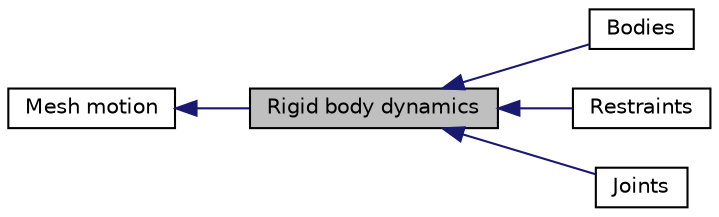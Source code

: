 digraph "Rigid body dynamics"
{
  bgcolor="transparent";
  edge [fontname="Helvetica",fontsize="10",labelfontname="Helvetica",labelfontsize="10"];
  node [fontname="Helvetica",fontsize="10",shape=record];
  rankdir=LR;
  Node2 [label="Bodies",height=0.2,width=0.4,color="black",URL="$group__grpRigidBodyDynamicsBodies.html"];
  Node4 [label="Restraints",height=0.2,width=0.4,color="black",URL="$group__grpRigidBodyDynamicsRestraints.html"];
  Node3 [label="Joints",height=0.2,width=0.4,color="black",URL="$group__grpRigidBodyDynamicsJoints.html"];
  Node1 [label="Mesh motion",height=0.2,width=0.4,color="black",URL="$group__grpMeshMotion.html"];
  Node0 [label="Rigid body dynamics",height=0.2,width=0.4,color="black", fillcolor="grey75", style="filled" fontcolor="black"];
  Node1->Node0 [shape=plaintext, color="midnightblue", dir="back", style="solid"];
  Node0->Node2 [shape=plaintext, color="midnightblue", dir="back", style="solid"];
  Node0->Node3 [shape=plaintext, color="midnightblue", dir="back", style="solid"];
  Node0->Node4 [shape=plaintext, color="midnightblue", dir="back", style="solid"];
}
